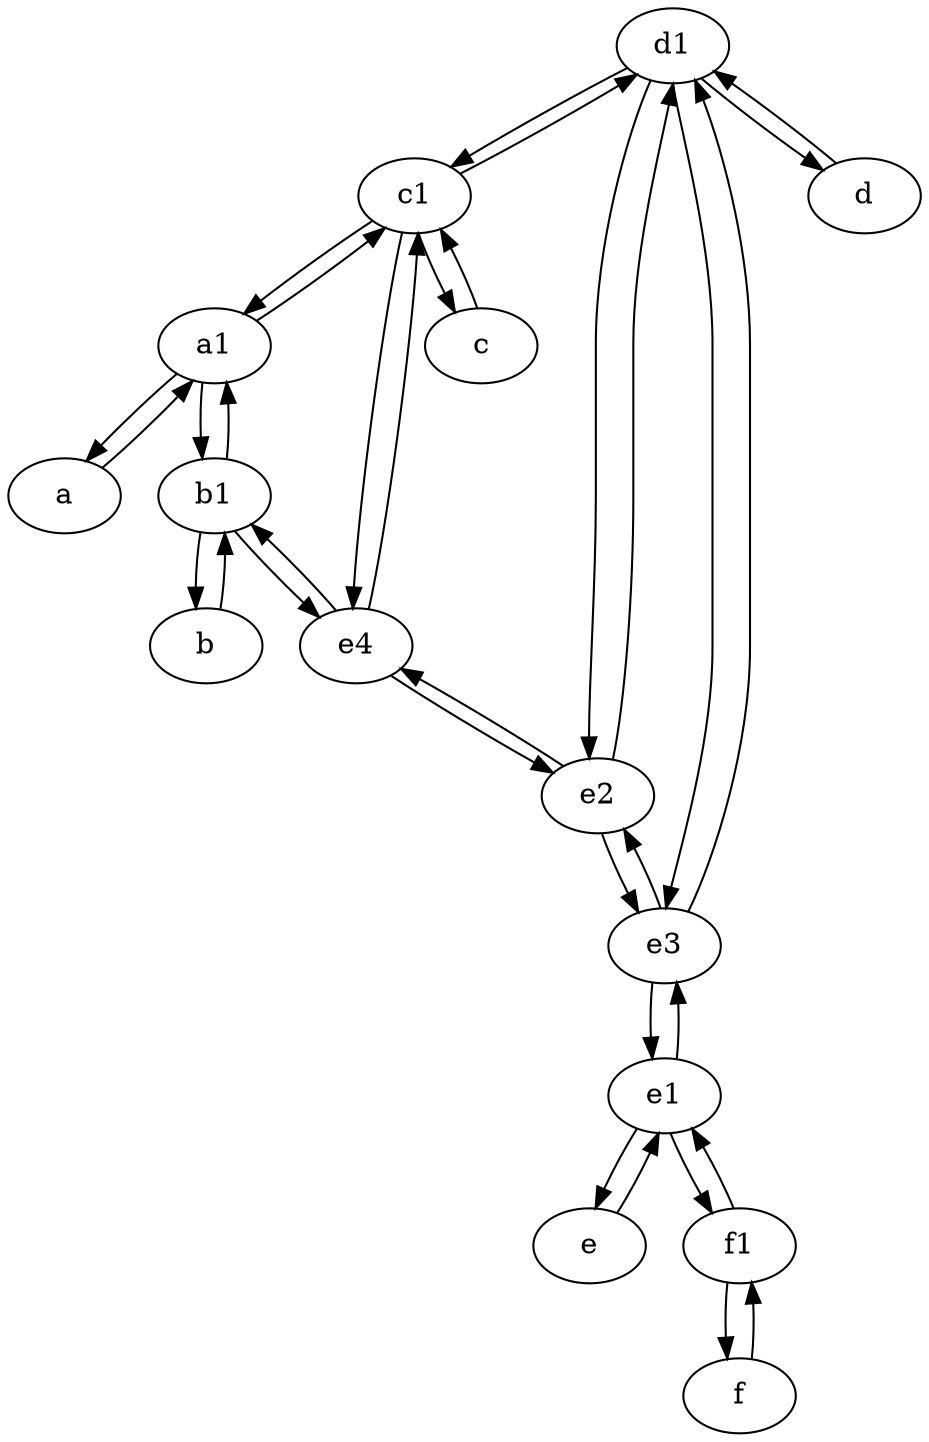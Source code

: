 digraph  {
	d1 [pos="25,30!"];
	e1 [pos="25,45!"];
	a [pos="40,10!"];
	a1 [pos="40,15!"];
	b1 [pos="45,20!"];
	e [pos="30,50!"];
	e4;
	c1 [pos="30,15!"];
	f [pos="15,45!"];
	e2;
	c [pos="20,10!"];
	e3;
	f1;
	d [pos="20,30!"];
	b [pos="50,20!"];
	b1 -> b;
	a1 -> b1;
	c1 -> c;
	c1 -> d1;
	b1 -> a1;
	d -> d1;
	e2 -> e4;
	b1 -> e4;
	d1 -> e2;
	e3 -> e1;
	a1 -> a;
	e3 -> e2;
	e4 -> b1;
	c1 -> a1;
	a -> a1;
	f -> f1;
	f1 -> f;
	e2 -> d1;
	e1 -> f1;
	e2 -> e3;
	c -> c1;
	c1 -> e4;
	d1 -> c1;
	e1 -> e;
	d1 -> e3;
	e -> e1;
	e3 -> d1;
	d1 -> d;
	f1 -> e1;
	e4 -> e2;
	a1 -> c1;
	b -> b1;
	e4 -> c1;
	e1 -> e3;

	}